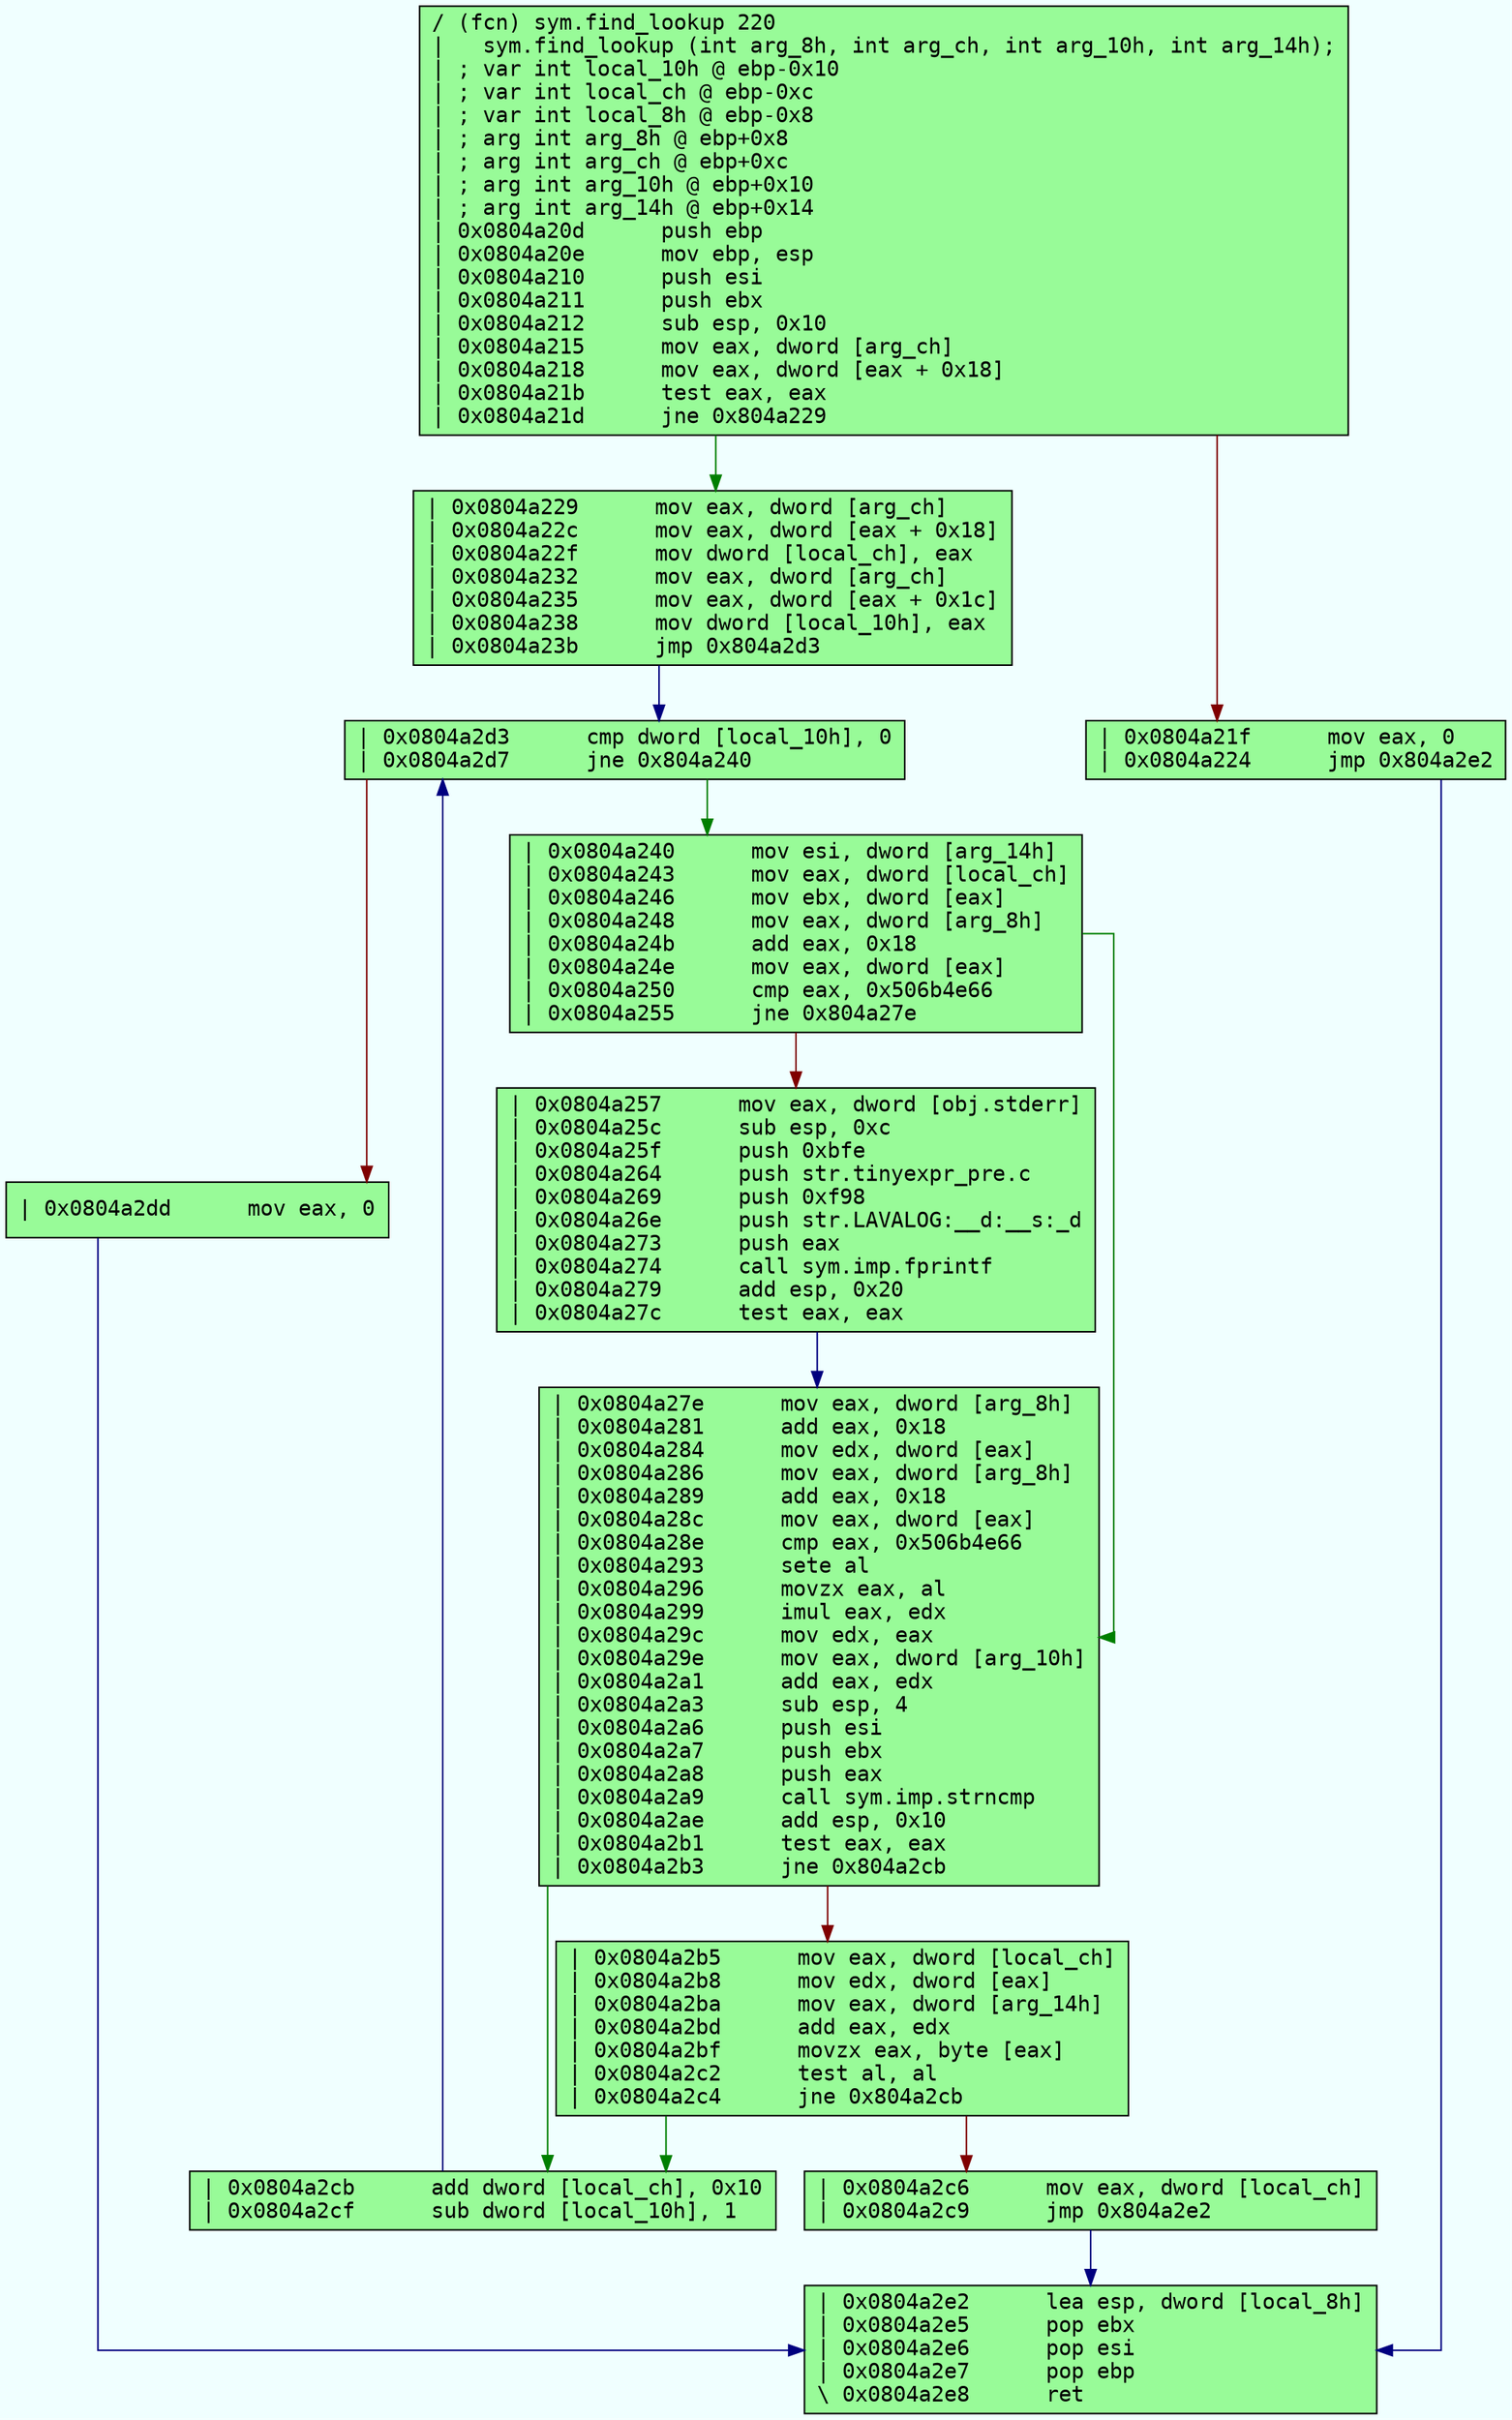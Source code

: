 digraph code {
	graph [bgcolor=azure fontsize=8 fontname="Courier" splines="ortho"];
	node [fillcolor=gray style=filled shape=box];
	edge [arrowhead="normal"];
	"0x0804a20d" -> "0x0804a229" [color="#007f00"];
	"0x0804a20d" -> "0x0804a21f" [color="#7f0000"];
	"0x0804a20d" [URL="sym.find_lookup/0x0804a20d", fillcolor="palegreen",color="black", fontname="Courier",label="/ (fcn) sym.find_lookup 220\l|   sym.find_lookup (int arg_8h, int arg_ch, int arg_10h, int arg_14h);\l| ; var int local_10h @ ebp-0x10\l| ; var int local_ch @ ebp-0xc\l| ; var int local_8h @ ebp-0x8\l| ; arg int arg_8h @ ebp+0x8\l| ; arg int arg_ch @ ebp+0xc\l| ; arg int arg_10h @ ebp+0x10\l| ; arg int arg_14h @ ebp+0x14\l| 0x0804a20d      push ebp\l| 0x0804a20e      mov ebp, esp\l| 0x0804a210      push esi\l| 0x0804a211      push ebx\l| 0x0804a212      sub esp, 0x10\l| 0x0804a215      mov eax, dword [arg_ch]\l| 0x0804a218      mov eax, dword [eax + 0x18]\l| 0x0804a21b      test eax, eax\l| 0x0804a21d      jne 0x804a229\l"]
	"0x0804a21f" -> "0x0804a2e2" [color="#00007f"];
	"0x0804a21f" [URL="sym.find_lookup/0x0804a21f", fillcolor="palegreen",color="black", fontname="Courier",label="| 0x0804a21f      mov eax, 0\l| 0x0804a224      jmp 0x804a2e2\l"]
	"0x0804a229" -> "0x0804a2d3" [color="#00007f"];
	"0x0804a229" [URL="sym.find_lookup/0x0804a229", fillcolor="palegreen",color="black", fontname="Courier",label="| 0x0804a229      mov eax, dword [arg_ch]\l| 0x0804a22c      mov eax, dword [eax + 0x18]\l| 0x0804a22f      mov dword [local_ch], eax\l| 0x0804a232      mov eax, dword [arg_ch]\l| 0x0804a235      mov eax, dword [eax + 0x1c]\l| 0x0804a238      mov dword [local_10h], eax\l| 0x0804a23b      jmp 0x804a2d3\l"]
	"0x0804a240" -> "0x0804a27e" [color="#007f00"];
	"0x0804a240" -> "0x0804a257" [color="#7f0000"];
	"0x0804a240" [URL="sym.find_lookup/0x0804a240", fillcolor="palegreen",color="black", fontname="Courier",label="| 0x0804a240      mov esi, dword [arg_14h]\l| 0x0804a243      mov eax, dword [local_ch]\l| 0x0804a246      mov ebx, dword [eax]\l| 0x0804a248      mov eax, dword [arg_8h]\l| 0x0804a24b      add eax, 0x18\l| 0x0804a24e      mov eax, dword [eax]\l| 0x0804a250      cmp eax, 0x506b4e66\l| 0x0804a255      jne 0x804a27e\l"]
	"0x0804a257" -> "0x0804a27e" [color="#00007f"];
	"0x0804a257" [URL="sym.find_lookup/0x0804a257", fillcolor="palegreen",color="black", fontname="Courier",label="| 0x0804a257      mov eax, dword [obj.stderr]\l| 0x0804a25c      sub esp, 0xc\l| 0x0804a25f      push 0xbfe\l| 0x0804a264      push str.tinyexpr_pre.c\l| 0x0804a269      push 0xf98\l| 0x0804a26e      push str.LAVALOG:__d:__s:_d\l| 0x0804a273      push eax\l| 0x0804a274      call sym.imp.fprintf\l| 0x0804a279      add esp, 0x20\l| 0x0804a27c      test eax, eax\l"]
	"0x0804a27e" -> "0x0804a2cb" [color="#007f00"];
	"0x0804a27e" -> "0x0804a2b5" [color="#7f0000"];
	"0x0804a27e" [URL="sym.find_lookup/0x0804a27e", fillcolor="palegreen",color="black", fontname="Courier",label="| 0x0804a27e      mov eax, dword [arg_8h]\l| 0x0804a281      add eax, 0x18\l| 0x0804a284      mov edx, dword [eax]\l| 0x0804a286      mov eax, dword [arg_8h]\l| 0x0804a289      add eax, 0x18\l| 0x0804a28c      mov eax, dword [eax]\l| 0x0804a28e      cmp eax, 0x506b4e66\l| 0x0804a293      sete al\l| 0x0804a296      movzx eax, al\l| 0x0804a299      imul eax, edx\l| 0x0804a29c      mov edx, eax\l| 0x0804a29e      mov eax, dword [arg_10h]\l| 0x0804a2a1      add eax, edx\l| 0x0804a2a3      sub esp, 4\l| 0x0804a2a6      push esi\l| 0x0804a2a7      push ebx\l| 0x0804a2a8      push eax\l| 0x0804a2a9      call sym.imp.strncmp\l| 0x0804a2ae      add esp, 0x10\l| 0x0804a2b1      test eax, eax\l| 0x0804a2b3      jne 0x804a2cb\l"]
	"0x0804a2b5" -> "0x0804a2cb" [color="#007f00"];
	"0x0804a2b5" -> "0x0804a2c6" [color="#7f0000"];
	"0x0804a2b5" [URL="sym.find_lookup/0x0804a2b5", fillcolor="palegreen",color="black", fontname="Courier",label="| 0x0804a2b5      mov eax, dword [local_ch]\l| 0x0804a2b8      mov edx, dword [eax]\l| 0x0804a2ba      mov eax, dword [arg_14h]\l| 0x0804a2bd      add eax, edx\l| 0x0804a2bf      movzx eax, byte [eax]\l| 0x0804a2c2      test al, al\l| 0x0804a2c4      jne 0x804a2cb\l"]
	"0x0804a2c6" -> "0x0804a2e2" [color="#00007f"];
	"0x0804a2c6" [URL="sym.find_lookup/0x0804a2c6", fillcolor="palegreen",color="black", fontname="Courier",label="| 0x0804a2c6      mov eax, dword [local_ch]\l| 0x0804a2c9      jmp 0x804a2e2\l"]
	"0x0804a2cb" -> "0x0804a2d3" [color="#00007f"];
	"0x0804a2cb" [URL="sym.find_lookup/0x0804a2cb", fillcolor="palegreen",color="black", fontname="Courier",label="| 0x0804a2cb      add dword [local_ch], 0x10\l| 0x0804a2cf      sub dword [local_10h], 1\l"]
	"0x0804a2d3" -> "0x0804a240" [color="#007f00"];
	"0x0804a2d3" -> "0x0804a2dd" [color="#7f0000"];
	"0x0804a2d3" [URL="sym.find_lookup/0x0804a2d3", fillcolor="palegreen",color="black", fontname="Courier",label="| 0x0804a2d3      cmp dword [local_10h], 0\l| 0x0804a2d7      jne 0x804a240\l"]
	"0x0804a2dd" -> "0x0804a2e2" [color="#00007f"];
	"0x0804a2dd" [URL="sym.find_lookup/0x0804a2dd", fillcolor="palegreen",color="black", fontname="Courier",label="| 0x0804a2dd      mov eax, 0\l"]
	"0x0804a2e2" [URL="sym.find_lookup/0x0804a2e2", fillcolor="palegreen",color="black", fontname="Courier",label="| 0x0804a2e2      lea esp, dword [local_8h]\l| 0x0804a2e5      pop ebx\l| 0x0804a2e6      pop esi\l| 0x0804a2e7      pop ebp\l\\ 0x0804a2e8      ret\l"]
}

